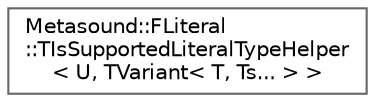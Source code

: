digraph "Graphical Class Hierarchy"
{
 // INTERACTIVE_SVG=YES
 // LATEX_PDF_SIZE
  bgcolor="transparent";
  edge [fontname=Helvetica,fontsize=10,labelfontname=Helvetica,labelfontsize=10];
  node [fontname=Helvetica,fontsize=10,shape=box,height=0.2,width=0.4];
  rankdir="LR";
  Node0 [id="Node000000",label="Metasound::FLiteral\l::TIsSupportedLiteralTypeHelper\l\< U, TVariant\< T, Ts... \> \>",height=0.2,width=0.4,color="grey40", fillcolor="white", style="filled",URL="$d3/d2d/structMetasound_1_1FLiteral_1_1TIsSupportedLiteralTypeHelper_3_01U_00_01TVariant_3_01T_00_01Ts_8_8_8_01_4_01_4.html",tooltip=" "];
}
